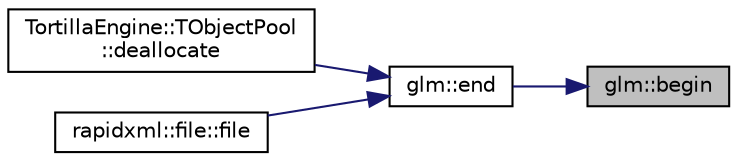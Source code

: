 digraph "glm::begin"
{
 // LATEX_PDF_SIZE
  edge [fontname="Helvetica",fontsize="10",labelfontname="Helvetica",labelfontsize="10"];
  node [fontname="Helvetica",fontsize="10",shape=record];
  rankdir="RL";
  Node1 [label="glm::begin",height=0.2,width=0.4,color="black", fillcolor="grey75", style="filled", fontcolor="black",tooltip=" "];
  Node1 -> Node2 [dir="back",color="midnightblue",fontsize="10",style="solid",fontname="Helvetica"];
  Node2 [label="glm::end",height=0.2,width=0.4,color="black", fillcolor="white", style="filled",URL="$group__gtx__range.html#ga97ffec4ea7e07302f11befff9cb37acd",tooltip=" "];
  Node2 -> Node3 [dir="back",color="midnightblue",fontsize="10",style="solid",fontname="Helvetica"];
  Node3 [label="TortillaEngine::TObjectPool\l::deallocate",height=0.2,width=0.4,color="black", fillcolor="white", style="filled",URL="$class_tortilla_engine_1_1_t_object_pool.html#ae055302e129d5db6b112ec42c5fd3c9f",tooltip=" "];
  Node2 -> Node4 [dir="back",color="midnightblue",fontsize="10",style="solid",fontname="Helvetica"];
  Node4 [label="rapidxml::file::file",height=0.2,width=0.4,color="black", fillcolor="white", style="filled",URL="$classrapidxml_1_1file.html#ae881a3cab1fe7152d45c92a8d7606cb3",tooltip=" "];
}
